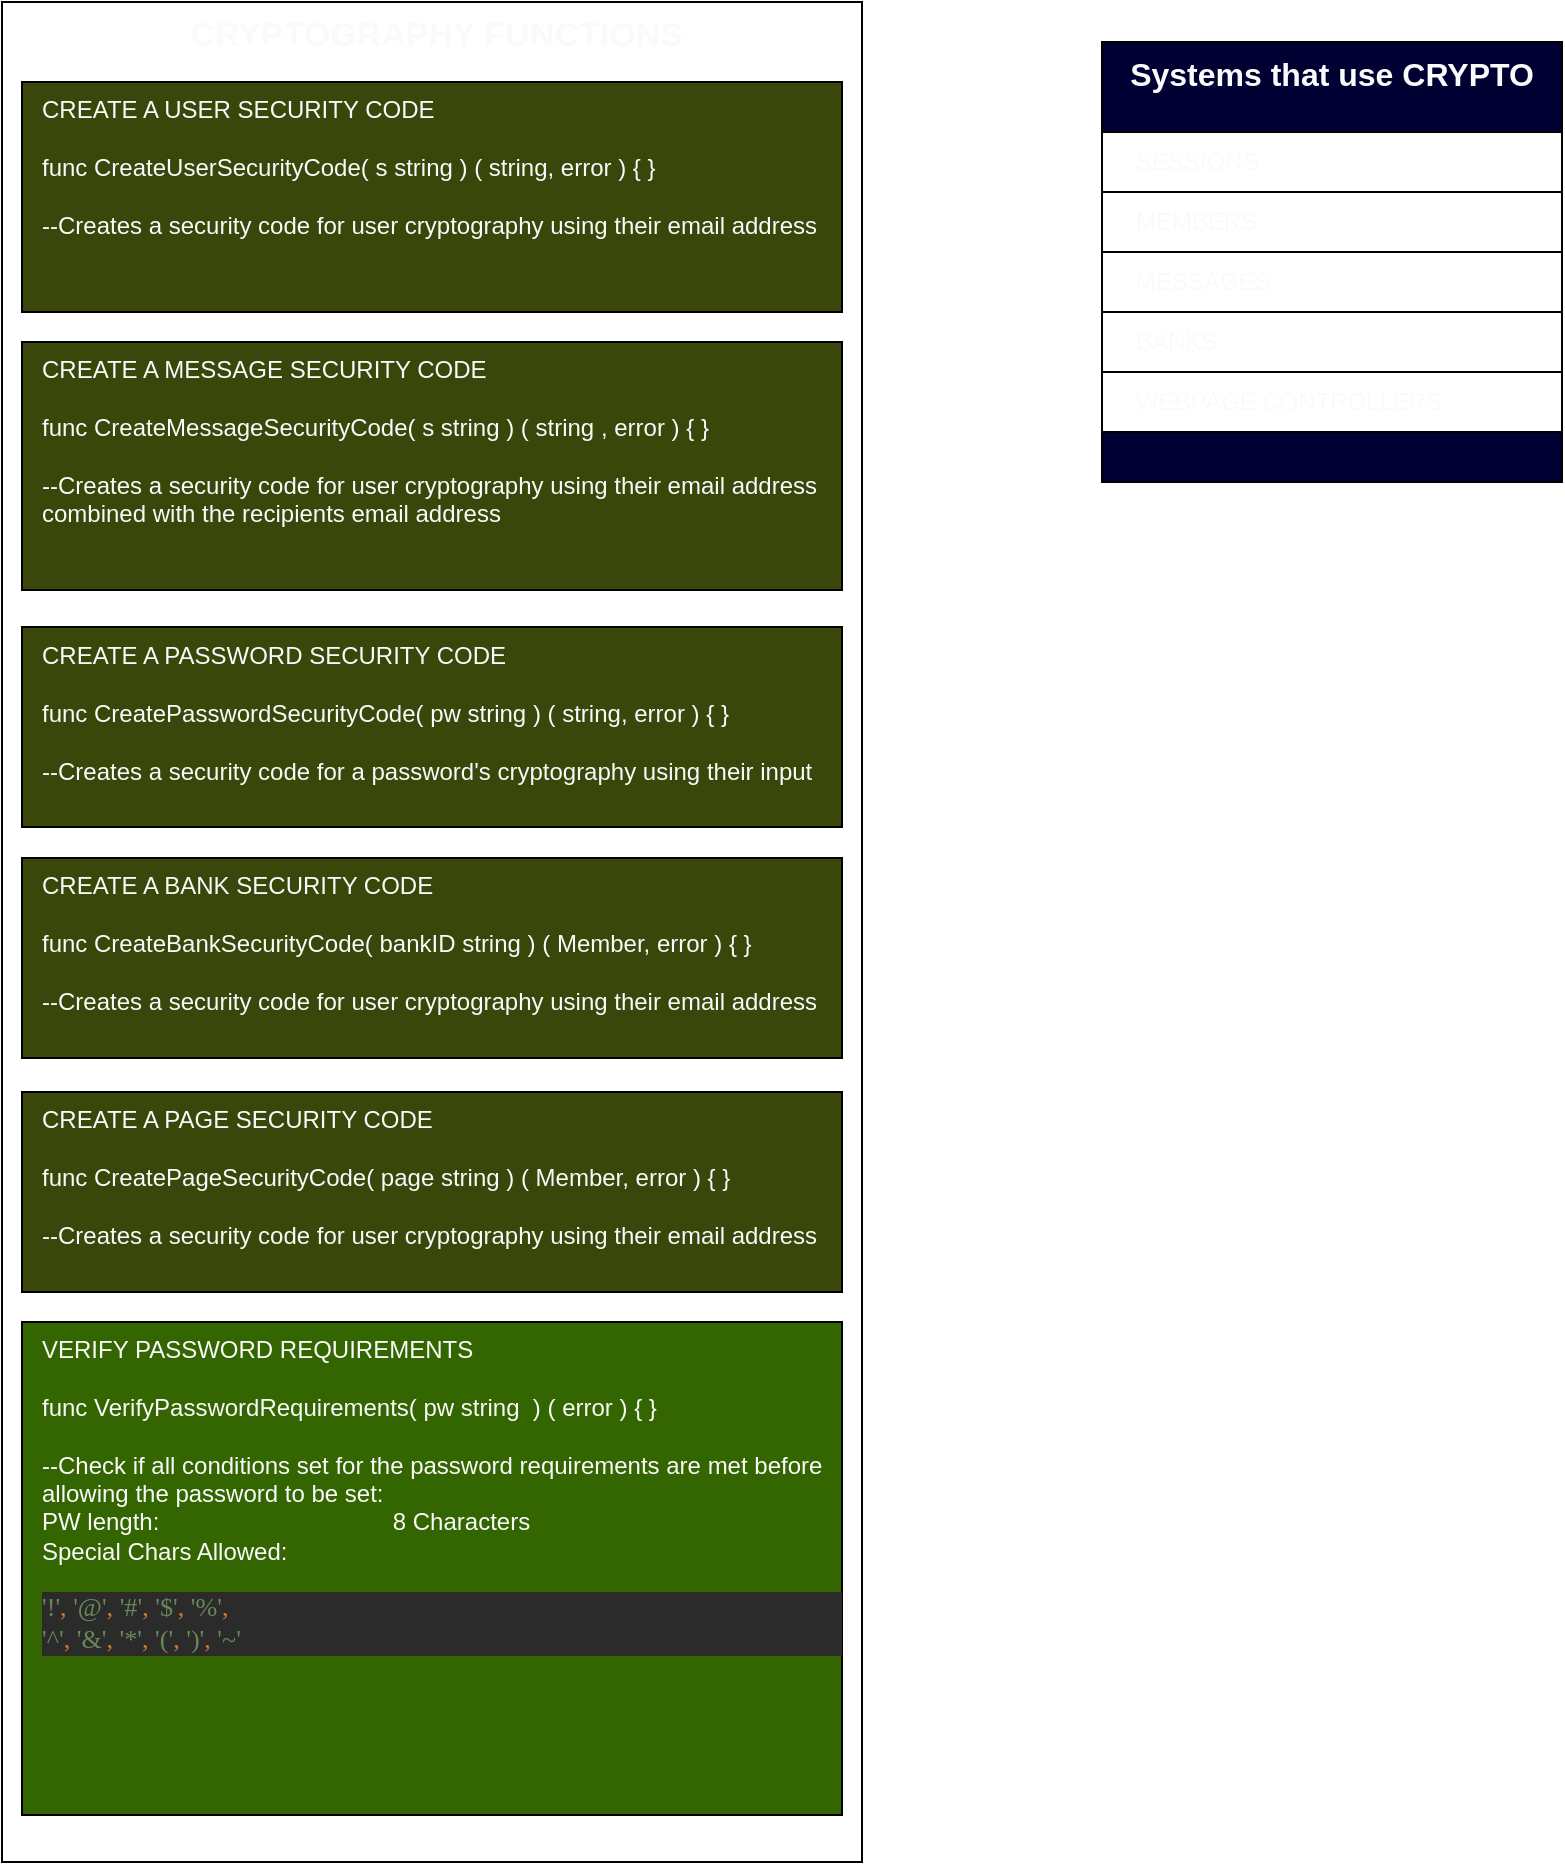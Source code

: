 <mxfile version="12.8.8" type="github">
  <diagram id="ODxXchdAwgTXNLU9TBr1" name="Page-1">
    <mxGraphModel dx="1625" dy="1101" grid="1" gridSize="10" guides="1" tooltips="1" connect="1" arrows="1" fold="1" page="1" pageScale="1" pageWidth="850" pageHeight="1100" math="0" shadow="0">
      <root>
        <mxCell id="0" />
        <mxCell id="1" parent="0" />
        <mxCell id="Krg5OAJmCBE884iFsZVr-9" value="&lt;b&gt;&lt;font style=&quot;font-size: 16px&quot;&gt;Systems that use CRYPTO&lt;/font&gt;&lt;/b&gt;" style="rounded=0;whiteSpace=wrap;html=1;fontColor=#FAFAFA;align=center;verticalAlign=top;fillColor=#000033;" parent="1" vertex="1">
          <mxGeometry x="590" y="60" width="230" height="220" as="geometry" />
        </mxCell>
        <mxCell id="Krg5OAJmCBE884iFsZVr-14" value="SESSIONS" style="rounded=0;whiteSpace=wrap;html=1;fontColor=#FAFAFA;align=left;spacingLeft=15;" parent="1" vertex="1">
          <mxGeometry x="590" y="105" width="230" height="30" as="geometry" />
        </mxCell>
        <mxCell id="Krg5OAJmCBE884iFsZVr-15" value="MEMBERS" style="rounded=0;whiteSpace=wrap;html=1;fontColor=#FAFAFA;align=left;spacingLeft=15;" parent="1" vertex="1">
          <mxGeometry x="590" y="135" width="230" height="30" as="geometry" />
        </mxCell>
        <mxCell id="Krg5OAJmCBE884iFsZVr-19" value="&lt;div style=&quot;font-size: 17px;&quot;&gt;&amp;nbsp;CRYPTOGRAPHY FUNCTIONS&lt;br style=&quot;font-size: 17px;&quot;&gt;&lt;/div&gt;" style="rounded=0;whiteSpace=wrap;html=1;fontColor=#FAFAFA;align=center;verticalAlign=top;fontStyle=1;fontSize=17;" parent="1" vertex="1">
          <mxGeometry x="40" y="40" width="430" height="930" as="geometry" />
        </mxCell>
        <mxCell id="Krg5OAJmCBE884iFsZVr-22" value="&lt;div&gt;CREATE A PASSWORD SECURITY CODE&lt;br&gt;&lt;/div&gt;&lt;div&gt;&lt;br&gt;&lt;/div&gt;&lt;div&gt;func CreatePasswordSecurityCode( pw string ) ( string, error ) { }&lt;/div&gt;&lt;div&gt;&lt;br&gt;&lt;/div&gt;--Creates a security code for a password&#39;s cryptography using their input&amp;nbsp; " style="rounded=0;whiteSpace=wrap;html=1;fontColor=#FAFAFA;align=left;spacingLeft=8;fillColor=#39470B;verticalAlign=top;" parent="1" vertex="1">
          <mxGeometry x="50" y="352.5" width="410" height="100" as="geometry" />
        </mxCell>
        <mxCell id="Krg5OAJmCBE884iFsZVr-23" value="&lt;div&gt;CREATE A USER SECURITY CODE&lt;br&gt;&lt;/div&gt;&lt;div&gt;&lt;br&gt;&lt;/div&gt;&lt;div&gt;func CreateUserSecurityCode( s string ) ( string, error ) { }&lt;/div&gt;&lt;div&gt;&lt;br&gt;&lt;/div&gt;&lt;div&gt;--Creates a security code for user cryptography using their email address &lt;br&gt;&lt;/div&gt;" style="rounded=0;whiteSpace=wrap;html=1;fontColor=#FAFAFA;align=left;spacingLeft=8;fillColor=#39470B;verticalAlign=top;" parent="1" vertex="1">
          <mxGeometry x="50" y="80" width="410" height="115" as="geometry" />
        </mxCell>
        <mxCell id="Krg5OAJmCBE884iFsZVr-24" value="&lt;div&gt;CREATE A MESSAGE SECURITY CODE&lt;br&gt;&lt;/div&gt;&lt;div&gt;&lt;br&gt;&lt;/div&gt;&lt;div&gt;func CreateMessageSecurityCode( s string ) ( string , error ) { }&lt;/div&gt;&lt;div&gt;&lt;br&gt;&lt;/div&gt;&lt;div&gt;--Creates a security code for user cryptography using their email address&lt;/div&gt;&lt;div&gt;combined with the recipients email address&lt;br&gt; &lt;/div&gt;" style="rounded=0;whiteSpace=wrap;html=1;fontColor=#FAFAFA;align=left;spacingLeft=8;fillColor=#39470B;verticalAlign=top;" parent="1" vertex="1">
          <mxGeometry x="50" y="210" width="410" height="124" as="geometry" />
        </mxCell>
        <mxCell id="Krg5OAJmCBE884iFsZVr-25" value="&lt;div&gt;VERIFY PASSWORD REQUIREMENTS&lt;br&gt;&lt;/div&gt;&lt;div&gt;&lt;br&gt;&lt;/div&gt;&lt;div&gt;func VerifyPasswordRequirements( pw string&amp;nbsp; ) ( error ) { }&lt;/div&gt;&lt;div&gt;&lt;br&gt;&lt;/div&gt;&lt;div&gt;--Check if all conditions set for the password requirements are met before allowing the password to be set: &lt;br&gt;&lt;/div&gt;&lt;div&gt;PW length:&amp;nbsp;&amp;nbsp;&amp;nbsp;&amp;nbsp;&amp;nbsp;&amp;nbsp;&amp;nbsp;&amp;nbsp;&amp;nbsp;&amp;nbsp;&amp;nbsp;&amp;nbsp;&amp;nbsp;&amp;nbsp;&amp;nbsp;&amp;nbsp;&amp;nbsp;&amp;nbsp;&amp;nbsp;&amp;nbsp;&amp;nbsp;&amp;nbsp;&amp;nbsp;&amp;nbsp;&amp;nbsp;&amp;nbsp;&amp;nbsp;&amp;nbsp;&amp;nbsp;&amp;nbsp;&amp;nbsp;&amp;nbsp;&amp;nbsp;&amp;nbsp; 8 Characters &lt;br&gt;&lt;/div&gt;&lt;div&gt;Special Chars Allowed:&amp;nbsp;&amp;nbsp; &amp;nbsp; &amp;nbsp; &amp;nbsp;&amp;nbsp; &lt;br&gt;&lt;pre style=&quot;background-color: #2b2b2b ; color: #a9b7c6 ; font-family: &amp;#34;consolas&amp;#34; ; font-size: 9.8pt&quot;&gt;&lt;span style=&quot;color: #6a8759&quot;&gt;&#39;!&#39;&lt;/span&gt;&lt;span style=&quot;color: #cc7832&quot;&gt;, &lt;/span&gt;&lt;span style=&quot;color: #6a8759&quot;&gt;&#39;@&#39;&lt;/span&gt;&lt;span style=&quot;color: #cc7832&quot;&gt;, &lt;/span&gt;&lt;span style=&quot;color: #6a8759&quot;&gt;&#39;#&#39;&lt;/span&gt;&lt;span style=&quot;color: #cc7832&quot;&gt;, &lt;/span&gt;&lt;span style=&quot;color: #6a8759&quot;&gt;&#39;$&#39;&lt;/span&gt;&lt;span style=&quot;color: #cc7832&quot;&gt;, &lt;/span&gt;&lt;span style=&quot;color: #6a8759&quot;&gt;&#39;%&#39;&lt;/span&gt;&lt;span style=&quot;color: #cc7832&quot;&gt;, &lt;br&gt;&lt;/span&gt;&lt;span style=&quot;color: #6a8759&quot;&gt;&#39;^&#39;&lt;/span&gt;&lt;span style=&quot;color: #cc7832&quot;&gt;, &lt;/span&gt;&lt;span style=&quot;color: #6a8759&quot;&gt;&#39;&amp;amp;&#39;&lt;/span&gt;&lt;span style=&quot;color: #cc7832&quot;&gt;, &lt;/span&gt;&lt;span style=&quot;color: #6a8759&quot;&gt;&#39;*&#39;&lt;/span&gt;&lt;span style=&quot;color: #cc7832&quot;&gt;, &lt;/span&gt;&lt;span style=&quot;color: #6a8759&quot;&gt;&#39;(&#39;&lt;/span&gt;&lt;span style=&quot;color: #cc7832&quot;&gt;, &lt;/span&gt;&lt;span style=&quot;color: #6a8759&quot;&gt;&#39;)&#39;&lt;/span&gt;&lt;span style=&quot;color: #cc7832&quot;&gt;, &lt;/span&gt;&lt;span style=&quot;color: #6a8759&quot;&gt;&#39;~&#39;&lt;br&gt;&lt;/span&gt;&lt;/pre&gt;&lt;/div&gt;&lt;div&gt;&lt;br&gt;&lt;/div&gt;&lt;div&gt;&lt;br&gt;&lt;/div&gt;" style="rounded=0;whiteSpace=wrap;html=1;fontColor=#FAFAFA;align=left;spacingLeft=8;fillColor=#336600;verticalAlign=top;" parent="1" vertex="1">
          <mxGeometry x="50" y="700" width="410" height="246.5" as="geometry" />
        </mxCell>
        <mxCell id="Krg5OAJmCBE884iFsZVr-61" value="&lt;div&gt;CREATE A BANK SECURITY CODE&lt;/div&gt;&lt;div&gt;&lt;br&gt;&lt;/div&gt;&lt;div&gt;func CreateBankSecurityCode( bankID string ) ( Member, error ) { }&lt;/div&gt;&lt;div&gt;&lt;br&gt;&lt;/div&gt;--Creates a security code for user cryptography using their email address " style="rounded=0;whiteSpace=wrap;html=1;fontColor=#FAFAFA;align=left;spacingLeft=8;fillColor=#39470B;verticalAlign=top;" parent="1" vertex="1">
          <mxGeometry x="50" y="468" width="410" height="100" as="geometry" />
        </mxCell>
        <mxCell id="pIQq6SDH289IwsexYELB-1" value="MESSAGES" style="rounded=0;whiteSpace=wrap;html=1;fontColor=#FAFAFA;align=left;spacingLeft=15;" vertex="1" parent="1">
          <mxGeometry x="590" y="165" width="230" height="30" as="geometry" />
        </mxCell>
        <mxCell id="pIQq6SDH289IwsexYELB-2" value="BANKS" style="rounded=0;whiteSpace=wrap;html=1;fontColor=#FAFAFA;align=left;spacingLeft=15;" vertex="1" parent="1">
          <mxGeometry x="590" y="195" width="230" height="30" as="geometry" />
        </mxCell>
        <mxCell id="pIQq6SDH289IwsexYELB-3" value="WEBPAGE CONTROLLERS" style="rounded=0;whiteSpace=wrap;html=1;fontColor=#FAFAFA;align=left;spacingLeft=15;" vertex="1" parent="1">
          <mxGeometry x="590" y="225" width="230" height="30" as="geometry" />
        </mxCell>
        <mxCell id="pIQq6SDH289IwsexYELB-4" value="&lt;div&gt;CREATE A PAGE SECURITY CODE&lt;/div&gt;&lt;div&gt;&lt;br&gt;&lt;/div&gt;&lt;div&gt;func CreatePageSecurityCode( page string ) ( Member, error ) { }&lt;/div&gt;&lt;div&gt;&lt;br&gt;&lt;/div&gt;--Creates a security code for user cryptography using their email address " style="rounded=0;whiteSpace=wrap;html=1;fontColor=#FAFAFA;align=left;spacingLeft=8;fillColor=#39470B;verticalAlign=top;" vertex="1" parent="1">
          <mxGeometry x="50" y="585" width="410" height="100" as="geometry" />
        </mxCell>
      </root>
    </mxGraphModel>
  </diagram>
</mxfile>
